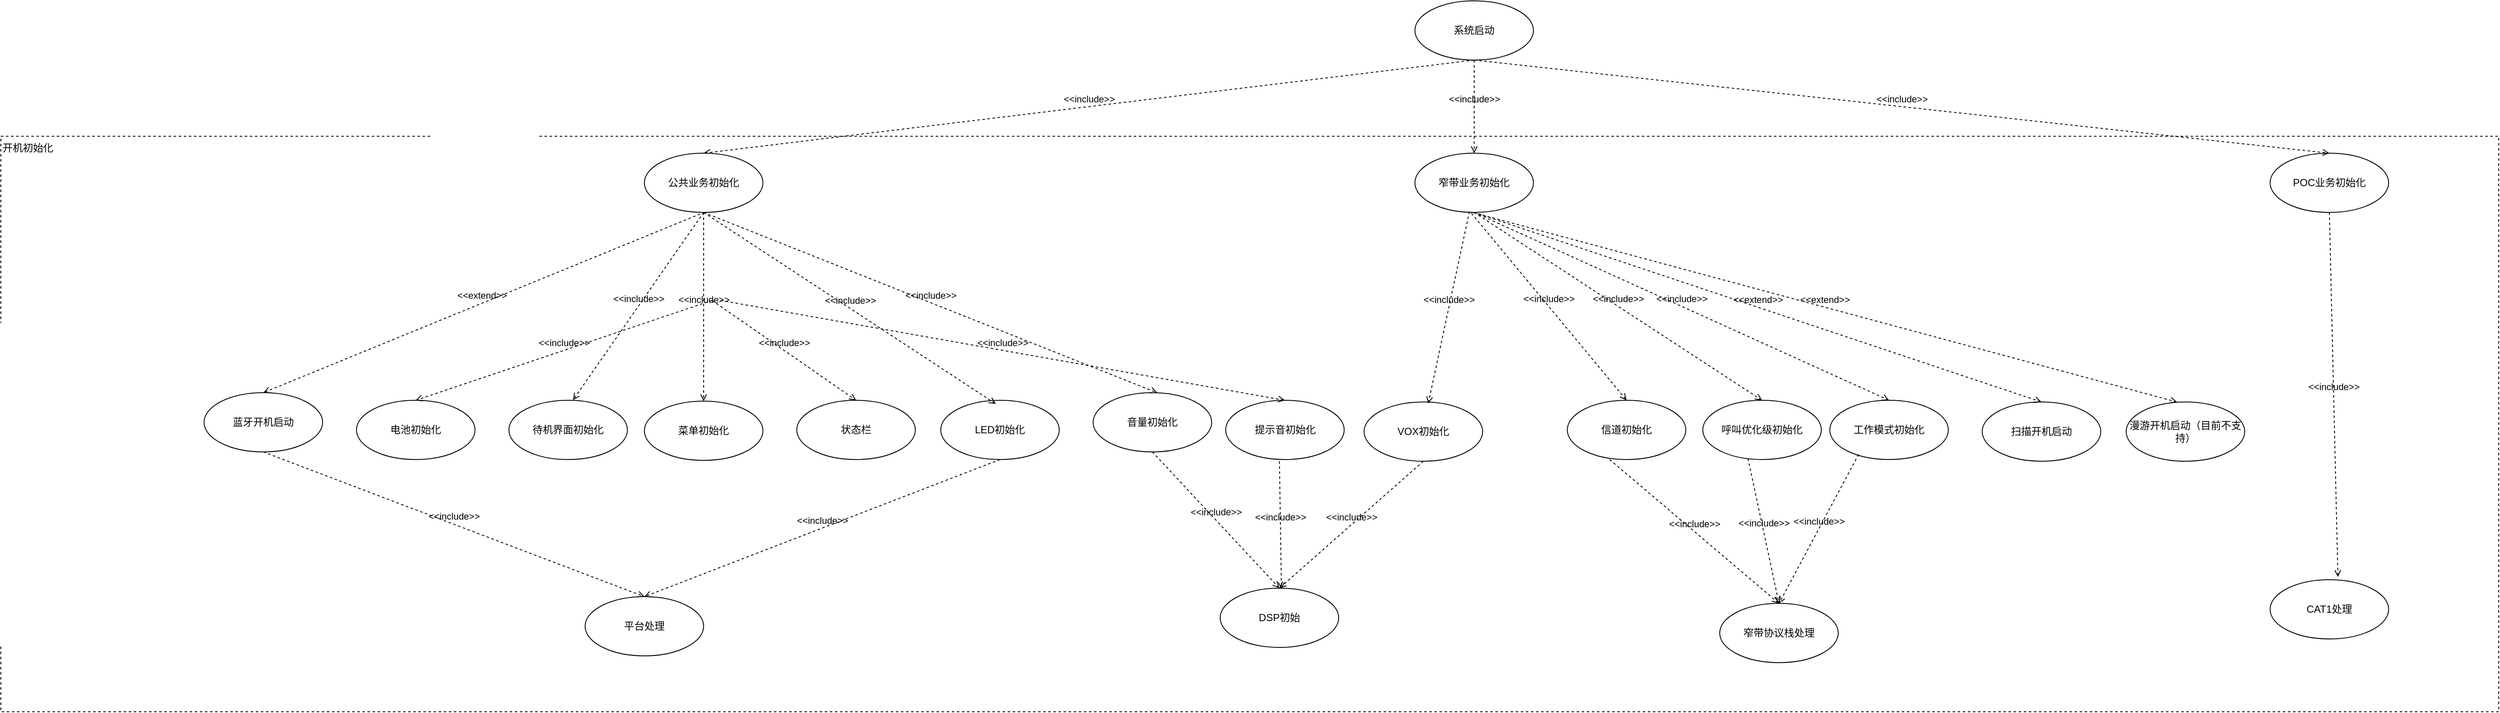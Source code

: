 <mxfile version="25.0.1" pages="2">
  <diagram name="用例图" id="929967ad-93f9-6ef4-fab6-5d389245f69c">
    <mxGraphModel dx="3262.5" dy="785" grid="1" gridSize="10" guides="1" tooltips="1" connect="1" arrows="1" fold="1" page="1" pageScale="1.5" pageWidth="1169" pageHeight="826" background="none" math="0" shadow="0">
      <root>
        <mxCell id="0" style=";html=1;" />
        <mxCell id="1" style=";html=1;" parent="0" />
        <mxCell id="0zPS17KgJWWsVTxHjcvX-77" value="开机初始化" style="rounded=0;whiteSpace=wrap;html=1;dashed=1;align=left;verticalAlign=top;" vertex="1" parent="1">
          <mxGeometry x="-710" y="510" width="2950" height="680" as="geometry" />
        </mxCell>
        <mxCell id="0zPS17KgJWWsVTxHjcvX-7" value="&amp;lt;&amp;lt;include&amp;gt;&amp;gt;" style="html=1;verticalAlign=bottom;labelBackgroundColor=none;endArrow=open;endFill=0;dashed=1;rounded=0;exitX=0.5;exitY=1;exitDx=0;exitDy=0;entryX=0.5;entryY=0;entryDx=0;entryDy=0;" edge="1" parent="1" source="0zPS17KgJWWsVTxHjcvX-14" target="0zPS17KgJWWsVTxHjcvX-17">
          <mxGeometry width="160" relative="1" as="geometry">
            <mxPoint x="1000" y="550" as="sourcePoint" />
            <mxPoint x="1160" y="550" as="targetPoint" />
          </mxGeometry>
        </mxCell>
        <mxCell id="0zPS17KgJWWsVTxHjcvX-14" value="系统启动" style="ellipse;whiteSpace=wrap;html=1;" vertex="1" parent="1">
          <mxGeometry x="960" y="350" width="140" height="70" as="geometry" />
        </mxCell>
        <mxCell id="0zPS17KgJWWsVTxHjcvX-17" value="公共业务初始化" style="ellipse;whiteSpace=wrap;html=1;" vertex="1" parent="1">
          <mxGeometry x="50" y="530" width="140" height="70" as="geometry" />
        </mxCell>
        <mxCell id="0zPS17KgJWWsVTxHjcvX-18" value="POC业务初始化" style="ellipse;whiteSpace=wrap;html=1;" vertex="1" parent="1">
          <mxGeometry x="1970" y="530" width="140" height="70" as="geometry" />
        </mxCell>
        <mxCell id="0zPS17KgJWWsVTxHjcvX-19" value="&amp;lt;&amp;lt;include&amp;gt;&amp;gt;" style="html=1;verticalAlign=bottom;labelBackgroundColor=none;endArrow=open;endFill=0;dashed=1;rounded=0;exitX=0.5;exitY=1;exitDx=0;exitDy=0;entryX=0.5;entryY=0;entryDx=0;entryDy=0;" edge="1" parent="1" source="0zPS17KgJWWsVTxHjcvX-14" target="0zPS17KgJWWsVTxHjcvX-18">
          <mxGeometry width="160" relative="1" as="geometry">
            <mxPoint x="980" y="520" as="sourcePoint" />
            <mxPoint x="880" y="590" as="targetPoint" />
          </mxGeometry>
        </mxCell>
        <mxCell id="0zPS17KgJWWsVTxHjcvX-20" value="窄带业务初始化" style="ellipse;whiteSpace=wrap;html=1;" vertex="1" parent="1">
          <mxGeometry x="960" y="530" width="140" height="70" as="geometry" />
        </mxCell>
        <mxCell id="0zPS17KgJWWsVTxHjcvX-21" value="&amp;lt;&amp;lt;include&amp;gt;&amp;gt;" style="html=1;verticalAlign=bottom;labelBackgroundColor=none;endArrow=open;endFill=0;dashed=1;rounded=0;exitX=0.5;exitY=1;exitDx=0;exitDy=0;entryX=0.5;entryY=0;entryDx=0;entryDy=0;" edge="1" parent="1" source="0zPS17KgJWWsVTxHjcvX-14" target="0zPS17KgJWWsVTxHjcvX-20">
          <mxGeometry width="160" relative="1" as="geometry">
            <mxPoint x="1040" y="510" as="sourcePoint" />
            <mxPoint x="1250" y="590" as="targetPoint" />
          </mxGeometry>
        </mxCell>
        <mxCell id="0zPS17KgJWWsVTxHjcvX-25" value="菜单初始化" style="ellipse;whiteSpace=wrap;html=1;" vertex="1" parent="1">
          <mxGeometry x="50" y="823" width="140" height="70" as="geometry" />
        </mxCell>
        <mxCell id="0zPS17KgJWWsVTxHjcvX-26" value="音量初始化" style="ellipse;whiteSpace=wrap;html=1;" vertex="1" parent="1">
          <mxGeometry x="580" y="813" width="140" height="70" as="geometry" />
        </mxCell>
        <mxCell id="0zPS17KgJWWsVTxHjcvX-27" value="LED初始化" style="ellipse;whiteSpace=wrap;html=1;" vertex="1" parent="1">
          <mxGeometry x="400" y="822" width="140" height="70" as="geometry" />
        </mxCell>
        <mxCell id="0zPS17KgJWWsVTxHjcvX-28" value="电池初始化" style="ellipse;whiteSpace=wrap;html=1;" vertex="1" parent="1">
          <mxGeometry x="-290" y="822" width="140" height="70" as="geometry" />
        </mxCell>
        <mxCell id="0zPS17KgJWWsVTxHjcvX-29" value="待机界面初始化" style="ellipse;whiteSpace=wrap;html=1;" vertex="1" parent="1">
          <mxGeometry x="-110" y="822" width="140" height="70" as="geometry" />
        </mxCell>
        <mxCell id="0zPS17KgJWWsVTxHjcvX-30" value="蓝牙开机启动" style="ellipse;whiteSpace=wrap;html=1;" vertex="1" parent="1">
          <mxGeometry x="-470" y="813" width="140" height="70" as="geometry" />
        </mxCell>
        <mxCell id="0zPS17KgJWWsVTxHjcvX-31" value="状态栏" style="ellipse;whiteSpace=wrap;html=1;" vertex="1" parent="1">
          <mxGeometry x="230" y="822" width="140" height="70" as="geometry" />
        </mxCell>
        <mxCell id="0zPS17KgJWWsVTxHjcvX-32" value="&amp;lt;&amp;lt;include&amp;gt;&amp;gt;" style="html=1;verticalAlign=bottom;labelBackgroundColor=none;endArrow=open;endFill=0;dashed=1;rounded=0;exitX=0.5;exitY=1;exitDx=0;exitDy=0;entryX=0.465;entryY=0.061;entryDx=0;entryDy=0;entryPerimeter=0;" edge="1" parent="1" source="0zPS17KgJWWsVTxHjcvX-17" target="0zPS17KgJWWsVTxHjcvX-27">
          <mxGeometry width="160" relative="1" as="geometry">
            <mxPoint x="1030" y="814" as="sourcePoint" />
            <mxPoint x="820" y="894" as="targetPoint" />
          </mxGeometry>
        </mxCell>
        <mxCell id="0zPS17KgJWWsVTxHjcvX-33" value="&amp;lt;&amp;lt;include&amp;gt;&amp;gt;" style="html=1;verticalAlign=bottom;labelBackgroundColor=none;endArrow=open;endFill=0;dashed=1;rounded=0;exitX=0.5;exitY=1;exitDx=0;exitDy=0;entryX=0.541;entryY=0.002;entryDx=0;entryDy=0;entryPerimeter=0;" edge="1" parent="1" source="0zPS17KgJWWsVTxHjcvX-17" target="0zPS17KgJWWsVTxHjcvX-26">
          <mxGeometry width="160" relative="1" as="geometry">
            <mxPoint x="830" y="704" as="sourcePoint" />
            <mxPoint x="835" y="768" as="targetPoint" />
          </mxGeometry>
        </mxCell>
        <mxCell id="0zPS17KgJWWsVTxHjcvX-34" value="&amp;lt;&amp;lt;include&amp;gt;&amp;gt;" style="html=1;verticalAlign=bottom;labelBackgroundColor=none;endArrow=open;endFill=0;dashed=1;rounded=0;entryX=0.5;entryY=0;entryDx=0;entryDy=0;exitX=0.5;exitY=1;exitDx=0;exitDy=0;" edge="1" parent="1" source="0zPS17KgJWWsVTxHjcvX-17" target="0zPS17KgJWWsVTxHjcvX-25">
          <mxGeometry width="160" relative="1" as="geometry">
            <mxPoint x="704" y="639" as="sourcePoint" />
            <mxPoint x="550" y="699" as="targetPoint" />
          </mxGeometry>
        </mxCell>
        <mxCell id="0zPS17KgJWWsVTxHjcvX-35" value="&amp;lt;&amp;lt;include&amp;gt;&amp;gt;" style="html=1;verticalAlign=bottom;labelBackgroundColor=none;endArrow=open;endFill=0;dashed=1;rounded=0;entryX=0.5;entryY=0;entryDx=0;entryDy=0;" edge="1" parent="1" target="0zPS17KgJWWsVTxHjcvX-31">
          <mxGeometry width="160" relative="1" as="geometry">
            <mxPoint x="130" y="704" as="sourcePoint" />
            <mxPoint x="540" y="774" as="targetPoint" />
          </mxGeometry>
        </mxCell>
        <mxCell id="0zPS17KgJWWsVTxHjcvX-36" value="&amp;lt;&amp;lt;include&amp;gt;&amp;gt;" style="html=1;verticalAlign=bottom;labelBackgroundColor=none;endArrow=open;endFill=0;dashed=1;rounded=0;entryX=0.541;entryY=-0.004;entryDx=0;entryDy=0;entryPerimeter=0;exitX=0.5;exitY=1;exitDx=0;exitDy=0;" edge="1" parent="1" source="0zPS17KgJWWsVTxHjcvX-17" target="0zPS17KgJWWsVTxHjcvX-29">
          <mxGeometry width="160" relative="1" as="geometry">
            <mxPoint x="766" y="683" as="sourcePoint" />
            <mxPoint x="360" y="774" as="targetPoint" />
          </mxGeometry>
        </mxCell>
        <mxCell id="0zPS17KgJWWsVTxHjcvX-37" value="&amp;lt;&amp;lt;include&amp;gt;&amp;gt;" style="html=1;verticalAlign=bottom;labelBackgroundColor=none;endArrow=open;endFill=0;dashed=1;rounded=0;entryX=0.5;entryY=0;entryDx=0;entryDy=0;" edge="1" parent="1" target="0zPS17KgJWWsVTxHjcvX-28">
          <mxGeometry width="160" relative="1" as="geometry">
            <mxPoint x="130" y="704" as="sourcePoint" />
            <mxPoint x="188" y="754" as="targetPoint" />
          </mxGeometry>
        </mxCell>
        <mxCell id="0zPS17KgJWWsVTxHjcvX-39" value="信道初始化" style="ellipse;whiteSpace=wrap;html=1;" vertex="1" parent="1">
          <mxGeometry x="1140" y="822" width="140" height="70" as="geometry" />
        </mxCell>
        <mxCell id="0zPS17KgJWWsVTxHjcvX-40" value="&amp;lt;&amp;lt;include&amp;gt;&amp;gt;" style="html=1;verticalAlign=bottom;labelBackgroundColor=none;endArrow=open;endFill=0;dashed=1;rounded=0;exitX=0.477;exitY=1.014;exitDx=0;exitDy=0;exitPerimeter=0;entryX=0.5;entryY=0;entryDx=0;entryDy=0;" edge="1" parent="1" source="0zPS17KgJWWsVTxHjcvX-20" target="0zPS17KgJWWsVTxHjcvX-39">
          <mxGeometry width="160" relative="1" as="geometry">
            <mxPoint x="830" y="704" as="sourcePoint" />
            <mxPoint x="825" y="838" as="targetPoint" />
          </mxGeometry>
        </mxCell>
        <mxCell id="0zPS17KgJWWsVTxHjcvX-41" value="VOX初始化" style="ellipse;whiteSpace=wrap;html=1;" vertex="1" parent="1">
          <mxGeometry x="900" y="824" width="140" height="70" as="geometry" />
        </mxCell>
        <mxCell id="0zPS17KgJWWsVTxHjcvX-42" value="DSP初始" style="ellipse;whiteSpace=wrap;html=1;" vertex="1" parent="1">
          <mxGeometry x="730" y="1044" width="140" height="70" as="geometry" />
        </mxCell>
        <mxCell id="0zPS17KgJWWsVTxHjcvX-43" value="&amp;lt;&amp;lt;extend&amp;gt;&amp;gt;" style="html=1;verticalAlign=bottom;labelBackgroundColor=none;endArrow=open;endFill=0;dashed=1;rounded=0;exitX=0.47;exitY=1.027;exitDx=0;exitDy=0;exitPerimeter=0;entryX=0.5;entryY=0;entryDx=0;entryDy=0;" edge="1" parent="1" source="0zPS17KgJWWsVTxHjcvX-17" target="0zPS17KgJWWsVTxHjcvX-30">
          <mxGeometry width="160" relative="1" as="geometry">
            <mxPoint x="330" y="944" as="sourcePoint" />
            <mxPoint x="490" y="944" as="targetPoint" />
          </mxGeometry>
        </mxCell>
        <mxCell id="0zPS17KgJWWsVTxHjcvX-44" value="平台处理" style="ellipse;whiteSpace=wrap;html=1;" vertex="1" parent="1">
          <mxGeometry x="-20" y="1054" width="140" height="70" as="geometry" />
        </mxCell>
        <mxCell id="0zPS17KgJWWsVTxHjcvX-45" value="窄带协议栈处理" style="ellipse;whiteSpace=wrap;html=1;" vertex="1" parent="1">
          <mxGeometry x="1320" y="1062" width="140" height="70" as="geometry" />
        </mxCell>
        <mxCell id="0zPS17KgJWWsVTxHjcvX-46" value="提示音初始化" style="ellipse;whiteSpace=wrap;html=1;" vertex="1" parent="1">
          <mxGeometry x="736.5" y="822" width="140" height="70" as="geometry" />
        </mxCell>
        <mxCell id="0zPS17KgJWWsVTxHjcvX-47" value="&amp;lt;&amp;lt;include&amp;gt;&amp;gt;" style="html=1;verticalAlign=bottom;labelBackgroundColor=none;endArrow=open;endFill=0;dashed=1;rounded=0;entryX=0.5;entryY=0;entryDx=0;entryDy=0;" edge="1" parent="1" target="0zPS17KgJWWsVTxHjcvX-46">
          <mxGeometry width="160" relative="1" as="geometry">
            <mxPoint x="140" y="704" as="sourcePoint" />
            <mxPoint x="655" y="837" as="targetPoint" />
          </mxGeometry>
        </mxCell>
        <mxCell id="0zPS17KgJWWsVTxHjcvX-48" value="&amp;lt;&amp;lt;include&amp;gt;&amp;gt;" style="html=1;verticalAlign=bottom;labelBackgroundColor=none;endArrow=open;endFill=0;dashed=1;rounded=0;exitX=0.5;exitY=1;exitDx=0;exitDy=0;entryX=0.5;entryY=0;entryDx=0;entryDy=0;" edge="1" parent="1" source="0zPS17KgJWWsVTxHjcvX-30" target="0zPS17KgJWWsVTxHjcvX-44">
          <mxGeometry width="160" relative="1" as="geometry">
            <mxPoint x="41" y="964" as="sourcePoint" />
            <mxPoint x="30" y="1092" as="targetPoint" />
          </mxGeometry>
        </mxCell>
        <mxCell id="0zPS17KgJWWsVTxHjcvX-49" value="&amp;lt;&amp;lt;include&amp;gt;&amp;gt;" style="html=1;verticalAlign=bottom;labelBackgroundColor=none;endArrow=open;endFill=0;dashed=1;rounded=0;exitX=0.5;exitY=1;exitDx=0;exitDy=0;entryX=0.5;entryY=0;entryDx=0;entryDy=0;" edge="1" parent="1" source="0zPS17KgJWWsVTxHjcvX-26" target="0zPS17KgJWWsVTxHjcvX-42">
          <mxGeometry width="160" relative="1" as="geometry">
            <mxPoint x="-365" y="1004" as="sourcePoint" />
            <mxPoint x="285" y="1210" as="targetPoint" />
          </mxGeometry>
        </mxCell>
        <mxCell id="0zPS17KgJWWsVTxHjcvX-50" value="CAT1处理" style="ellipse;whiteSpace=wrap;html=1;" vertex="1" parent="1">
          <mxGeometry x="1970" y="1034" width="140" height="70" as="geometry" />
        </mxCell>
        <mxCell id="0zPS17KgJWWsVTxHjcvX-51" value="&amp;lt;&amp;lt;include&amp;gt;&amp;gt;" style="html=1;verticalAlign=bottom;labelBackgroundColor=none;endArrow=open;endFill=0;dashed=1;rounded=0;exitX=0.5;exitY=1;exitDx=0;exitDy=0;entryX=0.5;entryY=0;entryDx=0;entryDy=0;" edge="1" parent="1" source="0zPS17KgJWWsVTxHjcvX-27" target="0zPS17KgJWWsVTxHjcvX-44">
          <mxGeometry width="160" relative="1" as="geometry">
            <mxPoint x="659.5" y="893" as="sourcePoint" />
            <mxPoint x="750.5" y="1056" as="targetPoint" />
          </mxGeometry>
        </mxCell>
        <mxCell id="0zPS17KgJWWsVTxHjcvX-52" value="&amp;lt;&amp;lt;include&amp;gt;&amp;gt;" style="html=1;verticalAlign=bottom;labelBackgroundColor=none;endArrow=open;endFill=0;dashed=1;rounded=0;entryX=0.517;entryY=0.018;entryDx=0;entryDy=0;entryPerimeter=0;" edge="1" parent="1" target="0zPS17KgJWWsVTxHjcvX-42">
          <mxGeometry width="160" relative="1" as="geometry">
            <mxPoint x="800" y="894" as="sourcePoint" />
            <mxPoint x="630" y="1053" as="targetPoint" />
          </mxGeometry>
        </mxCell>
        <mxCell id="0zPS17KgJWWsVTxHjcvX-53" value="&amp;lt;&amp;lt;include&amp;gt;&amp;gt;" style="html=1;verticalAlign=bottom;labelBackgroundColor=none;endArrow=open;endFill=0;dashed=1;rounded=0;exitX=0.357;exitY=1;exitDx=0;exitDy=0;exitPerimeter=0;entryX=0.5;entryY=0;entryDx=0;entryDy=0;" edge="1" parent="1" source="0zPS17KgJWWsVTxHjcvX-39" target="0zPS17KgJWWsVTxHjcvX-45">
          <mxGeometry width="160" relative="1" as="geometry">
            <mxPoint x="1053" y="890" as="sourcePoint" />
            <mxPoint x="1030" y="1017" as="targetPoint" />
          </mxGeometry>
        </mxCell>
        <mxCell id="0zPS17KgJWWsVTxHjcvX-58" value="呼叫优化级初始化" style="ellipse;whiteSpace=wrap;html=1;" vertex="1" parent="1">
          <mxGeometry x="1300" y="822" width="140" height="70" as="geometry" />
        </mxCell>
        <mxCell id="0zPS17KgJWWsVTxHjcvX-61" value="工作模式初始化" style="ellipse;whiteSpace=wrap;html=1;" vertex="1" parent="1">
          <mxGeometry x="1450" y="822" width="140" height="70" as="geometry" />
        </mxCell>
        <mxCell id="0zPS17KgJWWsVTxHjcvX-62" value="&amp;lt;&amp;lt;include&amp;gt;&amp;gt;" style="html=1;verticalAlign=bottom;labelBackgroundColor=none;endArrow=open;endFill=0;dashed=1;rounded=0;entryX=0.541;entryY=0.026;entryDx=0;entryDy=0;entryPerimeter=0;exitX=0.46;exitY=0.986;exitDx=0;exitDy=0;exitPerimeter=0;" edge="1" parent="1" source="0zPS17KgJWWsVTxHjcvX-20" target="0zPS17KgJWWsVTxHjcvX-41">
          <mxGeometry width="160" relative="1" as="geometry">
            <mxPoint x="1029" y="707" as="sourcePoint" />
            <mxPoint x="1006" y="834" as="targetPoint" />
          </mxGeometry>
        </mxCell>
        <mxCell id="0zPS17KgJWWsVTxHjcvX-63" value="&amp;lt;&amp;lt;include&amp;gt;&amp;gt;" style="html=1;verticalAlign=bottom;labelBackgroundColor=none;endArrow=open;endFill=0;dashed=1;rounded=0;entryX=0.5;entryY=0;entryDx=0;entryDy=0;exitX=0.5;exitY=1;exitDx=0;exitDy=0;" edge="1" parent="1" source="0zPS17KgJWWsVTxHjcvX-20" target="0zPS17KgJWWsVTxHjcvX-58">
          <mxGeometry width="160" relative="1" as="geometry">
            <mxPoint x="1059" y="708" as="sourcePoint" />
            <mxPoint x="1133" y="837" as="targetPoint" />
          </mxGeometry>
        </mxCell>
        <mxCell id="0zPS17KgJWWsVTxHjcvX-64" value="&amp;lt;&amp;lt;include&amp;gt;&amp;gt;" style="html=1;verticalAlign=bottom;labelBackgroundColor=none;endArrow=open;endFill=0;dashed=1;rounded=0;entryX=0.5;entryY=0;entryDx=0;entryDy=0;exitX=0.5;exitY=1;exitDx=0;exitDy=0;" edge="1" parent="1" source="0zPS17KgJWWsVTxHjcvX-20" target="0zPS17KgJWWsVTxHjcvX-61">
          <mxGeometry width="160" relative="1" as="geometry">
            <mxPoint x="1069" y="718" as="sourcePoint" />
            <mxPoint x="1280" y="834" as="targetPoint" />
          </mxGeometry>
        </mxCell>
        <mxCell id="0zPS17KgJWWsVTxHjcvX-65" value="&amp;lt;&amp;lt;include&amp;gt;&amp;gt;" style="html=1;verticalAlign=bottom;labelBackgroundColor=none;endArrow=open;endFill=0;dashed=1;rounded=0;exitX=0.5;exitY=1;exitDx=0;exitDy=0;entryX=0.5;entryY=0;entryDx=0;entryDy=0;" edge="1" parent="1" source="0zPS17KgJWWsVTxHjcvX-41" target="0zPS17KgJWWsVTxHjcvX-42">
          <mxGeometry width="160" relative="1" as="geometry">
            <mxPoint x="1120" y="904" as="sourcePoint" />
            <mxPoint x="1112" y="1054" as="targetPoint" />
          </mxGeometry>
        </mxCell>
        <mxCell id="0zPS17KgJWWsVTxHjcvX-66" value="&amp;lt;&amp;lt;include&amp;gt;&amp;gt;" style="html=1;verticalAlign=bottom;labelBackgroundColor=none;endArrow=open;endFill=0;dashed=1;rounded=0;exitX=0.381;exitY=0.982;exitDx=0;exitDy=0;exitPerimeter=0;entryX=0.5;entryY=0;entryDx=0;entryDy=0;" edge="1" parent="1" source="0zPS17KgJWWsVTxHjcvX-58" target="0zPS17KgJWWsVTxHjcvX-45">
          <mxGeometry width="160" relative="1" as="geometry">
            <mxPoint x="1200" y="902" as="sourcePoint" />
            <mxPoint x="1192" y="1052" as="targetPoint" />
          </mxGeometry>
        </mxCell>
        <mxCell id="0zPS17KgJWWsVTxHjcvX-67" value="&amp;lt;&amp;lt;include&amp;gt;&amp;gt;" style="html=1;verticalAlign=bottom;labelBackgroundColor=none;endArrow=open;endFill=0;dashed=1;rounded=0;exitX=0.381;exitY=0.982;exitDx=0;exitDy=0;exitPerimeter=0;entryX=0.5;entryY=0;entryDx=0;entryDy=0;" edge="1" parent="1" target="0zPS17KgJWWsVTxHjcvX-45">
          <mxGeometry width="160" relative="1" as="geometry">
            <mxPoint x="1484" y="886" as="sourcePoint" />
            <mxPoint x="1340" y="1042" as="targetPoint" />
          </mxGeometry>
        </mxCell>
        <mxCell id="0zPS17KgJWWsVTxHjcvX-68" value="&amp;lt;&amp;lt;include&amp;gt;&amp;gt;" style="html=1;verticalAlign=bottom;labelBackgroundColor=none;endArrow=open;endFill=0;dashed=1;rounded=0;exitX=0.5;exitY=1;exitDx=0;exitDy=0;entryX=0.572;entryY=-0.047;entryDx=0;entryDy=0;entryPerimeter=0;" edge="1" parent="1" source="0zPS17KgJWWsVTxHjcvX-18" target="0zPS17KgJWWsVTxHjcvX-50">
          <mxGeometry width="160" relative="1" as="geometry">
            <mxPoint x="1910" y="762" as="sourcePoint" />
            <mxPoint x="2590" y="872" as="targetPoint" />
          </mxGeometry>
        </mxCell>
        <mxCell id="0zPS17KgJWWsVTxHjcvX-79" value="扫描开机启动" style="ellipse;whiteSpace=wrap;html=1;" vertex="1" parent="1">
          <mxGeometry x="1630" y="824" width="140" height="70" as="geometry" />
        </mxCell>
        <mxCell id="0zPS17KgJWWsVTxHjcvX-80" value="漫游开机启动（目前不支持）" style="ellipse;whiteSpace=wrap;html=1;" vertex="1" parent="1">
          <mxGeometry x="1800" y="824" width="140" height="70" as="geometry" />
        </mxCell>
        <mxCell id="0zPS17KgJWWsVTxHjcvX-81" value="&amp;lt;&amp;lt;extend&amp;gt;&amp;gt;" style="html=1;verticalAlign=bottom;labelBackgroundColor=none;endArrow=open;endFill=0;dashed=1;rounded=0;entryX=0.5;entryY=0;entryDx=0;entryDy=0;exitX=0.5;exitY=1;exitDx=0;exitDy=0;" edge="1" parent="1" source="0zPS17KgJWWsVTxHjcvX-20" target="0zPS17KgJWWsVTxHjcvX-79">
          <mxGeometry width="160" relative="1" as="geometry">
            <mxPoint x="1380" y="784" as="sourcePoint" />
            <mxPoint x="1540" y="784" as="targetPoint" />
          </mxGeometry>
        </mxCell>
        <mxCell id="0zPS17KgJWWsVTxHjcvX-82" value="&amp;lt;&amp;lt;extend&amp;gt;&amp;gt;" style="html=1;verticalAlign=bottom;labelBackgroundColor=none;endArrow=open;endFill=0;dashed=1;rounded=0;entryX=0.5;entryY=0;entryDx=0;entryDy=0;exitX=0.487;exitY=1;exitDx=0;exitDy=0;exitPerimeter=0;" edge="1" parent="1" source="0zPS17KgJWWsVTxHjcvX-20">
          <mxGeometry width="160" relative="1" as="geometry">
            <mxPoint x="1040" y="600" as="sourcePoint" />
            <mxPoint x="1860" y="824" as="targetPoint" />
          </mxGeometry>
        </mxCell>
      </root>
    </mxGraphModel>
  </diagram>
  <diagram id="QEVYy0m31wrEWL2-UOUL" name="时序图">
    <mxGraphModel dx="1434" dy="746" grid="1" gridSize="10" guides="1" tooltips="1" connect="1" arrows="1" fold="1" page="1" pageScale="1" pageWidth="1169" pageHeight="827" math="0" shadow="0">
      <root>
        <mxCell id="0" />
        <mxCell id="1" parent="0" />
      </root>
    </mxGraphModel>
  </diagram>
</mxfile>
